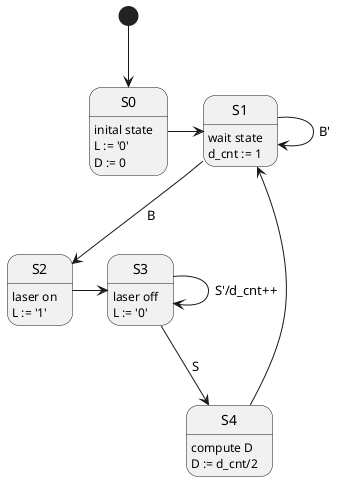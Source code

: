 /' Laser-Based Distance Measurer

pulse laser, measure time T to sense reflection
- laser light travels at speed of light, 3*10^8 m/sec
- distance is thus D = (T sec * 3*10^8 m/sec)/2

      B          +--------------+         L
      +--------->+              +--------->
 from button     |  laser-based |     to laser
                 |  distance    |
      D  16      |  measurer    |         S
      <--/-------+              +<--------+
to display       +--------------+     from sensor
'/

@startuml
[*] --> S0
S0: inital state
S0: L := '0'
S0: D := 0

S0 -right-> S1
S1: wait state
S1 --> S1: B'
S1: d_cnt := 1

S1 --> S2: B
S2: laser on
S2: L := '1'

S2 -right-> S3
S3: laser off
S3: L := '0'
S3 --> S3: S'/d_cnt++

S3 --> S4: S
S4: compute D
S4: D := d_cnt/2


S4 --> S1
@enduml

